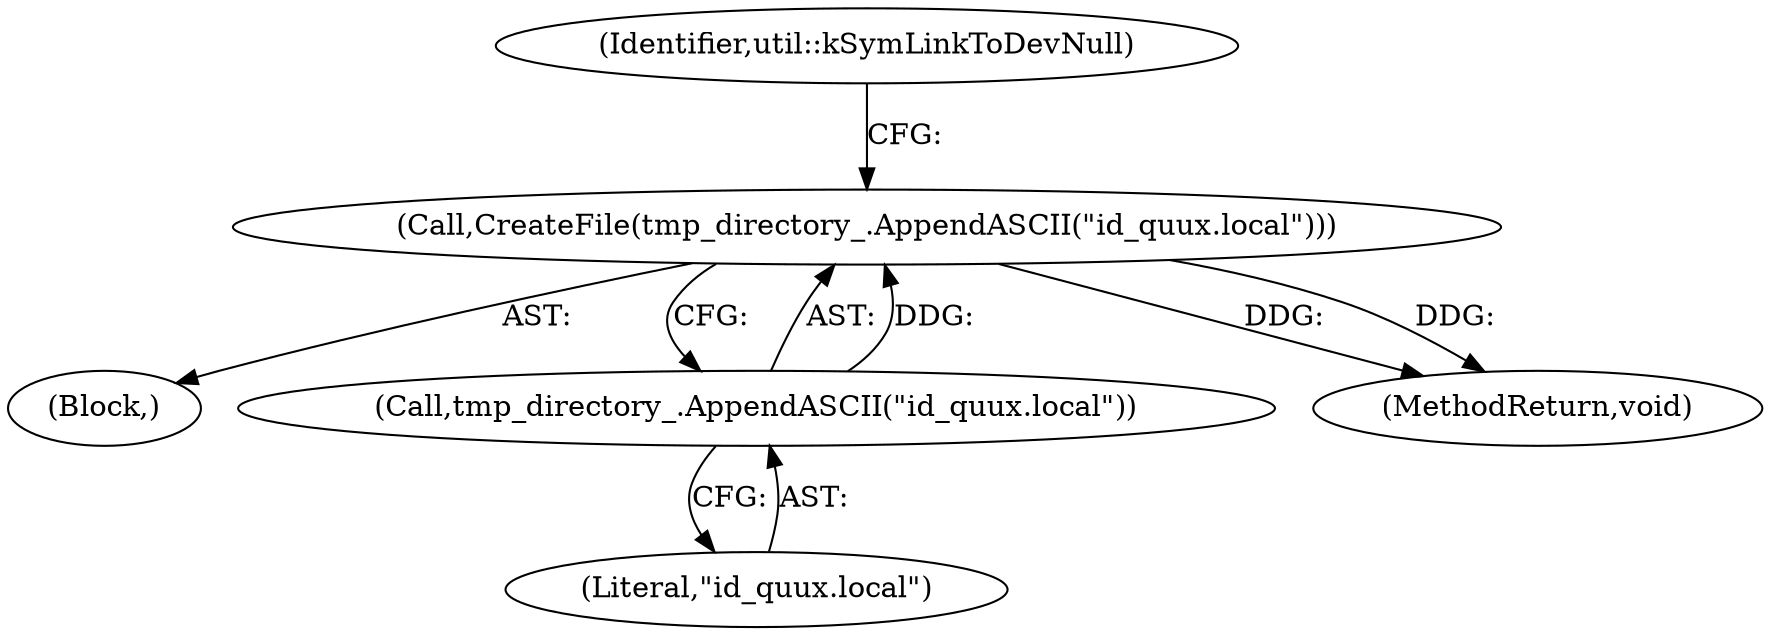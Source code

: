 digraph "1_Chrome_baef1ffd73db183ca50c854e1779ed7f6e5100a8_10@del" {
"1000122" [label="(Call,CreateFile(tmp_directory_.AppendASCII(\"id_quux.local\")))"];
"1000123" [label="(Call,tmp_directory_.AppendASCII(\"id_quux.local\"))"];
"1000122" [label="(Call,CreateFile(tmp_directory_.AppendASCII(\"id_quux.local\")))"];
"1000101" [label="(Block,)"];
"1000127" [label="(Identifier,util::kSymLinkToDevNull)"];
"1000124" [label="(Literal,\"id_quux.local\")"];
"1000123" [label="(Call,tmp_directory_.AppendASCII(\"id_quux.local\"))"];
"1000163" [label="(MethodReturn,void)"];
"1000122" -> "1000101"  [label="AST: "];
"1000122" -> "1000123"  [label="CFG: "];
"1000123" -> "1000122"  [label="AST: "];
"1000127" -> "1000122"  [label="CFG: "];
"1000122" -> "1000163"  [label="DDG: "];
"1000122" -> "1000163"  [label="DDG: "];
"1000123" -> "1000122"  [label="DDG: "];
"1000123" -> "1000124"  [label="CFG: "];
"1000124" -> "1000123"  [label="AST: "];
}
